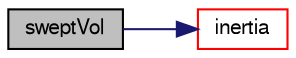 digraph "sweptVol"
{
  bgcolor="transparent";
  edge [fontname="FreeSans",fontsize="10",labelfontname="FreeSans",labelfontsize="10"];
  node [fontname="FreeSans",fontsize="10",shape=record];
  rankdir="LR";
  Node147 [label="sweptVol",height=0.2,width=0.4,color="black", fillcolor="grey75", style="filled", fontcolor="black"];
  Node147 -> Node148 [color="midnightblue",fontsize="10",style="solid",fontname="FreeSans"];
  Node148 [label="inertia",height=0.2,width=0.4,color="red",URL="$a27606.html#a44da0ccd4919711bcc8dc2cc06b45bbf",tooltip="Return the inertia tensor, with optional reference. "];
}
